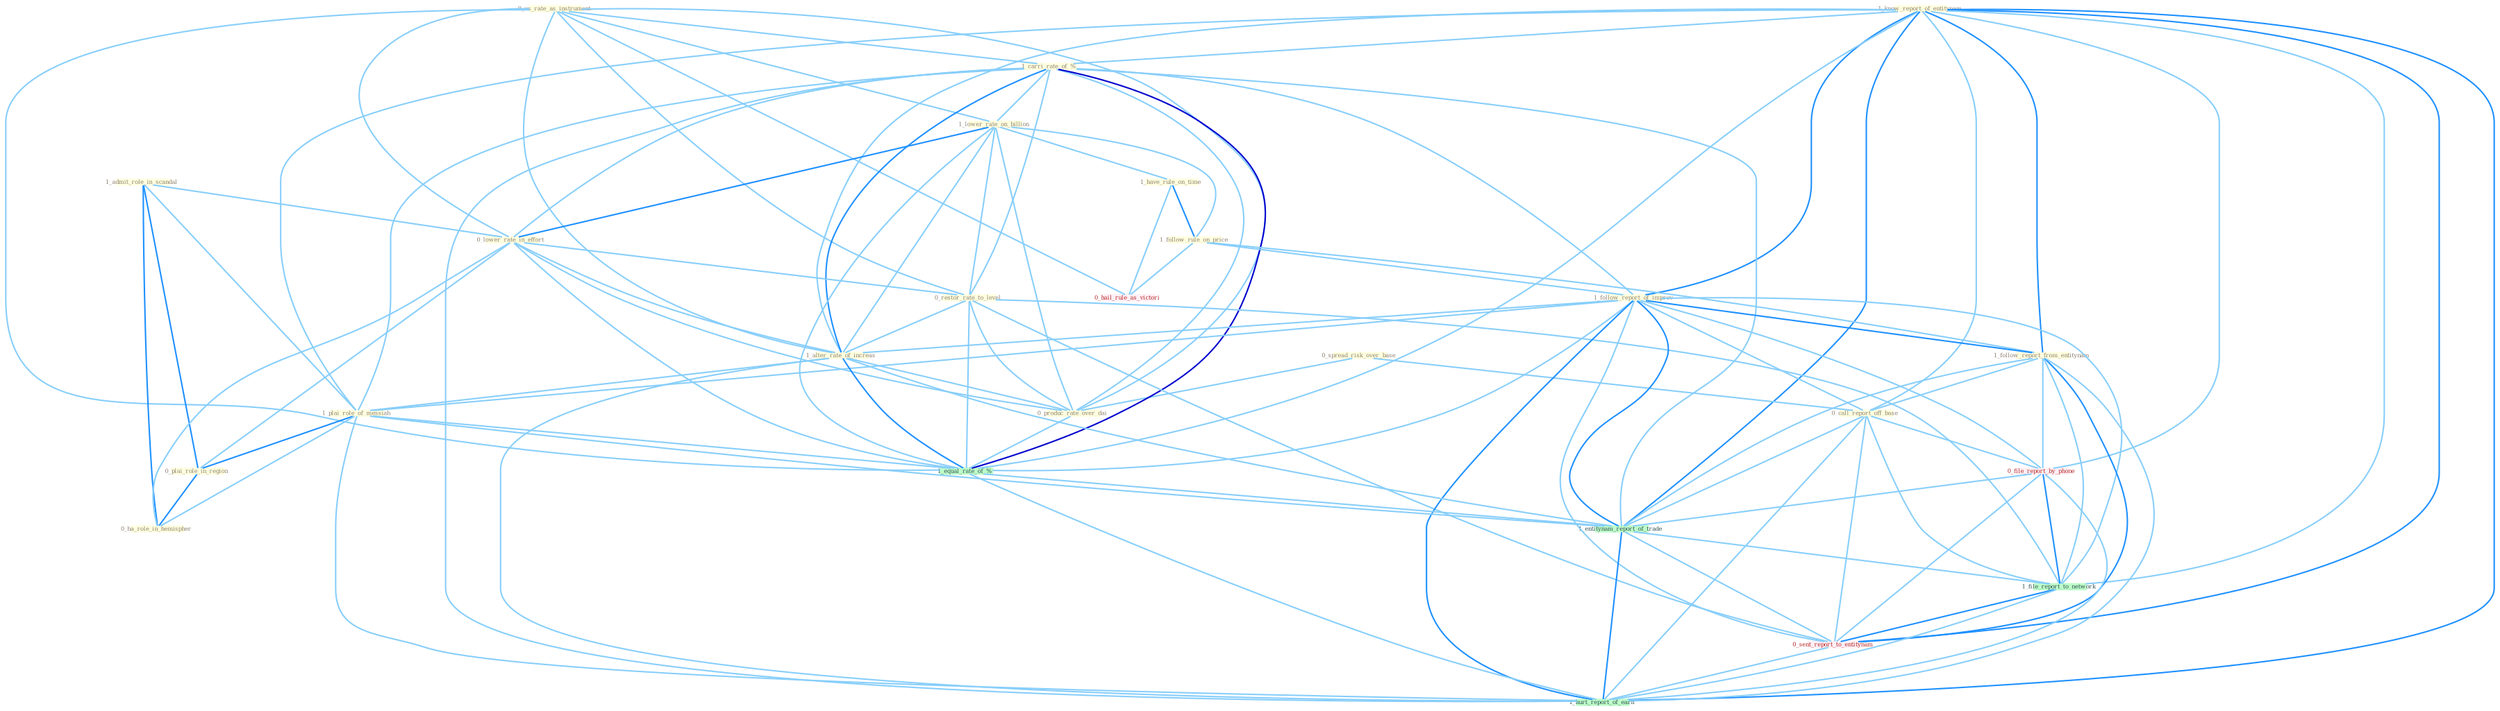 Graph G{ 
    node
    [shape=polygon,style=filled,width=.5,height=.06,color="#BDFCC9",fixedsize=true,fontsize=4,
    fontcolor="#2f4f4f"];
    {node
    [color="#ffffe0", fontcolor="#8b7d6b"] "0_us_rate_as_instrument " "1_know_report_of_entitynam " "0_spread_risk_over_base " "1_admit_role_in_scandal " "1_carri_rate_of_% " "1_lower_rate_on_billion " "0_lower_rate_in_effort " "1_have_rule_on_time " "0_restor_rate_to_level " "1_follow_rule_on_price " "1_follow_report_of_improv " "1_alter_rate_of_increas " "1_follow_report_from_entitynam " "1_plai_role_of_messiah " "0_call_report_off_base " "0_plai_role_in_region " "0_ha_role_in_hemispher " "0_produc_rate_over_dai "}
{node [color="#fff0f5", fontcolor="#b22222"] "0_file_report_by_phone " "0_hail_rule_as_victori " "0_sent_report_to_entitynam "}
edge [color="#B0E2FF"];

	"0_us_rate_as_instrument " -- "1_carri_rate_of_% " [w="1", color="#87cefa" ];
	"0_us_rate_as_instrument " -- "1_lower_rate_on_billion " [w="1", color="#87cefa" ];
	"0_us_rate_as_instrument " -- "0_lower_rate_in_effort " [w="1", color="#87cefa" ];
	"0_us_rate_as_instrument " -- "0_restor_rate_to_level " [w="1", color="#87cefa" ];
	"0_us_rate_as_instrument " -- "1_alter_rate_of_increas " [w="1", color="#87cefa" ];
	"0_us_rate_as_instrument " -- "0_produc_rate_over_dai " [w="1", color="#87cefa" ];
	"0_us_rate_as_instrument " -- "1_equal_rate_of_% " [w="1", color="#87cefa" ];
	"0_us_rate_as_instrument " -- "0_hail_rule_as_victori " [w="1", color="#87cefa" ];
	"1_know_report_of_entitynam " -- "1_carri_rate_of_% " [w="1", color="#87cefa" ];
	"1_know_report_of_entitynam " -- "1_follow_report_of_improv " [w="2", color="#1e90ff" , len=0.8];
	"1_know_report_of_entitynam " -- "1_alter_rate_of_increas " [w="1", color="#87cefa" ];
	"1_know_report_of_entitynam " -- "1_follow_report_from_entitynam " [w="2", color="#1e90ff" , len=0.8];
	"1_know_report_of_entitynam " -- "1_plai_role_of_messiah " [w="1", color="#87cefa" ];
	"1_know_report_of_entitynam " -- "0_call_report_off_base " [w="1", color="#87cefa" ];
	"1_know_report_of_entitynam " -- "0_file_report_by_phone " [w="1", color="#87cefa" ];
	"1_know_report_of_entitynam " -- "1_equal_rate_of_% " [w="1", color="#87cefa" ];
	"1_know_report_of_entitynam " -- "1_entitynam_report_of_trade " [w="2", color="#1e90ff" , len=0.8];
	"1_know_report_of_entitynam " -- "1_file_report_to_network " [w="1", color="#87cefa" ];
	"1_know_report_of_entitynam " -- "0_sent_report_to_entitynam " [w="2", color="#1e90ff" , len=0.8];
	"1_know_report_of_entitynam " -- "1_hurt_report_of_earn " [w="2", color="#1e90ff" , len=0.8];
	"0_spread_risk_over_base " -- "0_call_report_off_base " [w="1", color="#87cefa" ];
	"0_spread_risk_over_base " -- "0_produc_rate_over_dai " [w="1", color="#87cefa" ];
	"1_admit_role_in_scandal " -- "0_lower_rate_in_effort " [w="1", color="#87cefa" ];
	"1_admit_role_in_scandal " -- "1_plai_role_of_messiah " [w="1", color="#87cefa" ];
	"1_admit_role_in_scandal " -- "0_plai_role_in_region " [w="2", color="#1e90ff" , len=0.8];
	"1_admit_role_in_scandal " -- "0_ha_role_in_hemispher " [w="2", color="#1e90ff" , len=0.8];
	"1_carri_rate_of_% " -- "1_lower_rate_on_billion " [w="1", color="#87cefa" ];
	"1_carri_rate_of_% " -- "0_lower_rate_in_effort " [w="1", color="#87cefa" ];
	"1_carri_rate_of_% " -- "0_restor_rate_to_level " [w="1", color="#87cefa" ];
	"1_carri_rate_of_% " -- "1_follow_report_of_improv " [w="1", color="#87cefa" ];
	"1_carri_rate_of_% " -- "1_alter_rate_of_increas " [w="2", color="#1e90ff" , len=0.8];
	"1_carri_rate_of_% " -- "1_plai_role_of_messiah " [w="1", color="#87cefa" ];
	"1_carri_rate_of_% " -- "0_produc_rate_over_dai " [w="1", color="#87cefa" ];
	"1_carri_rate_of_% " -- "1_equal_rate_of_% " [w="3", color="#0000cd" , len=0.6];
	"1_carri_rate_of_% " -- "1_entitynam_report_of_trade " [w="1", color="#87cefa" ];
	"1_carri_rate_of_% " -- "1_hurt_report_of_earn " [w="1", color="#87cefa" ];
	"1_lower_rate_on_billion " -- "0_lower_rate_in_effort " [w="2", color="#1e90ff" , len=0.8];
	"1_lower_rate_on_billion " -- "1_have_rule_on_time " [w="1", color="#87cefa" ];
	"1_lower_rate_on_billion " -- "0_restor_rate_to_level " [w="1", color="#87cefa" ];
	"1_lower_rate_on_billion " -- "1_follow_rule_on_price " [w="1", color="#87cefa" ];
	"1_lower_rate_on_billion " -- "1_alter_rate_of_increas " [w="1", color="#87cefa" ];
	"1_lower_rate_on_billion " -- "0_produc_rate_over_dai " [w="1", color="#87cefa" ];
	"1_lower_rate_on_billion " -- "1_equal_rate_of_% " [w="1", color="#87cefa" ];
	"0_lower_rate_in_effort " -- "0_restor_rate_to_level " [w="1", color="#87cefa" ];
	"0_lower_rate_in_effort " -- "1_alter_rate_of_increas " [w="1", color="#87cefa" ];
	"0_lower_rate_in_effort " -- "0_plai_role_in_region " [w="1", color="#87cefa" ];
	"0_lower_rate_in_effort " -- "0_ha_role_in_hemispher " [w="1", color="#87cefa" ];
	"0_lower_rate_in_effort " -- "0_produc_rate_over_dai " [w="1", color="#87cefa" ];
	"0_lower_rate_in_effort " -- "1_equal_rate_of_% " [w="1", color="#87cefa" ];
	"1_have_rule_on_time " -- "1_follow_rule_on_price " [w="2", color="#1e90ff" , len=0.8];
	"1_have_rule_on_time " -- "0_hail_rule_as_victori " [w="1", color="#87cefa" ];
	"0_restor_rate_to_level " -- "1_alter_rate_of_increas " [w="1", color="#87cefa" ];
	"0_restor_rate_to_level " -- "0_produc_rate_over_dai " [w="1", color="#87cefa" ];
	"0_restor_rate_to_level " -- "1_equal_rate_of_% " [w="1", color="#87cefa" ];
	"0_restor_rate_to_level " -- "1_file_report_to_network " [w="1", color="#87cefa" ];
	"0_restor_rate_to_level " -- "0_sent_report_to_entitynam " [w="1", color="#87cefa" ];
	"1_follow_rule_on_price " -- "1_follow_report_of_improv " [w="1", color="#87cefa" ];
	"1_follow_rule_on_price " -- "1_follow_report_from_entitynam " [w="1", color="#87cefa" ];
	"1_follow_rule_on_price " -- "0_hail_rule_as_victori " [w="1", color="#87cefa" ];
	"1_follow_report_of_improv " -- "1_alter_rate_of_increas " [w="1", color="#87cefa" ];
	"1_follow_report_of_improv " -- "1_follow_report_from_entitynam " [w="2", color="#1e90ff" , len=0.8];
	"1_follow_report_of_improv " -- "1_plai_role_of_messiah " [w="1", color="#87cefa" ];
	"1_follow_report_of_improv " -- "0_call_report_off_base " [w="1", color="#87cefa" ];
	"1_follow_report_of_improv " -- "0_file_report_by_phone " [w="1", color="#87cefa" ];
	"1_follow_report_of_improv " -- "1_equal_rate_of_% " [w="1", color="#87cefa" ];
	"1_follow_report_of_improv " -- "1_entitynam_report_of_trade " [w="2", color="#1e90ff" , len=0.8];
	"1_follow_report_of_improv " -- "1_file_report_to_network " [w="1", color="#87cefa" ];
	"1_follow_report_of_improv " -- "0_sent_report_to_entitynam " [w="1", color="#87cefa" ];
	"1_follow_report_of_improv " -- "1_hurt_report_of_earn " [w="2", color="#1e90ff" , len=0.8];
	"1_alter_rate_of_increas " -- "1_plai_role_of_messiah " [w="1", color="#87cefa" ];
	"1_alter_rate_of_increas " -- "0_produc_rate_over_dai " [w="1", color="#87cefa" ];
	"1_alter_rate_of_increas " -- "1_equal_rate_of_% " [w="2", color="#1e90ff" , len=0.8];
	"1_alter_rate_of_increas " -- "1_entitynam_report_of_trade " [w="1", color="#87cefa" ];
	"1_alter_rate_of_increas " -- "1_hurt_report_of_earn " [w="1", color="#87cefa" ];
	"1_follow_report_from_entitynam " -- "0_call_report_off_base " [w="1", color="#87cefa" ];
	"1_follow_report_from_entitynam " -- "0_file_report_by_phone " [w="1", color="#87cefa" ];
	"1_follow_report_from_entitynam " -- "1_entitynam_report_of_trade " [w="1", color="#87cefa" ];
	"1_follow_report_from_entitynam " -- "1_file_report_to_network " [w="1", color="#87cefa" ];
	"1_follow_report_from_entitynam " -- "0_sent_report_to_entitynam " [w="2", color="#1e90ff" , len=0.8];
	"1_follow_report_from_entitynam " -- "1_hurt_report_of_earn " [w="1", color="#87cefa" ];
	"1_plai_role_of_messiah " -- "0_plai_role_in_region " [w="2", color="#1e90ff" , len=0.8];
	"1_plai_role_of_messiah " -- "0_ha_role_in_hemispher " [w="1", color="#87cefa" ];
	"1_plai_role_of_messiah " -- "1_equal_rate_of_% " [w="1", color="#87cefa" ];
	"1_plai_role_of_messiah " -- "1_entitynam_report_of_trade " [w="1", color="#87cefa" ];
	"1_plai_role_of_messiah " -- "1_hurt_report_of_earn " [w="1", color="#87cefa" ];
	"0_call_report_off_base " -- "0_file_report_by_phone " [w="1", color="#87cefa" ];
	"0_call_report_off_base " -- "1_entitynam_report_of_trade " [w="1", color="#87cefa" ];
	"0_call_report_off_base " -- "1_file_report_to_network " [w="1", color="#87cefa" ];
	"0_call_report_off_base " -- "0_sent_report_to_entitynam " [w="1", color="#87cefa" ];
	"0_call_report_off_base " -- "1_hurt_report_of_earn " [w="1", color="#87cefa" ];
	"0_plai_role_in_region " -- "0_ha_role_in_hemispher " [w="2", color="#1e90ff" , len=0.8];
	"0_produc_rate_over_dai " -- "1_equal_rate_of_% " [w="1", color="#87cefa" ];
	"0_file_report_by_phone " -- "1_entitynam_report_of_trade " [w="1", color="#87cefa" ];
	"0_file_report_by_phone " -- "1_file_report_to_network " [w="2", color="#1e90ff" , len=0.8];
	"0_file_report_by_phone " -- "0_sent_report_to_entitynam " [w="1", color="#87cefa" ];
	"0_file_report_by_phone " -- "1_hurt_report_of_earn " [w="1", color="#87cefa" ];
	"1_equal_rate_of_% " -- "1_entitynam_report_of_trade " [w="1", color="#87cefa" ];
	"1_equal_rate_of_% " -- "1_hurt_report_of_earn " [w="1", color="#87cefa" ];
	"1_entitynam_report_of_trade " -- "1_file_report_to_network " [w="1", color="#87cefa" ];
	"1_entitynam_report_of_trade " -- "0_sent_report_to_entitynam " [w="1", color="#87cefa" ];
	"1_entitynam_report_of_trade " -- "1_hurt_report_of_earn " [w="2", color="#1e90ff" , len=0.8];
	"1_file_report_to_network " -- "0_sent_report_to_entitynam " [w="2", color="#1e90ff" , len=0.8];
	"1_file_report_to_network " -- "1_hurt_report_of_earn " [w="1", color="#87cefa" ];
	"0_sent_report_to_entitynam " -- "1_hurt_report_of_earn " [w="1", color="#87cefa" ];
}